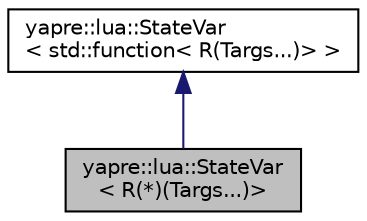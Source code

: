 digraph "yapre::lua::StateVar&lt; R(*)(Targs...)&gt;"
{
 // LATEX_PDF_SIZE
  bgcolor="transparent";
  edge [fontname="Helvetica",fontsize="10",labelfontname="Helvetica",labelfontsize="10"];
  node [fontname="Helvetica",fontsize="10",shape=record];
  Node1 [label="yapre::lua::StateVar\l\< R(*)(Targs...)\>",height=0.2,width=0.4,color="black", fillcolor="grey75", style="filled", fontcolor="black",tooltip=" "];
  Node2 -> Node1 [dir="back",color="midnightblue",fontsize="10",style="solid",fontname="Helvetica"];
  Node2 [label="yapre::lua::StateVar\l\< std::function\< R(Targs...)\> \>",height=0.2,width=0.4,color="black",URL="$structyapre_1_1lua_1_1_state_var_3_01std_1_1function_3_01_r_07_targs_8_8_8_08_4_01_4.html",tooltip=" "];
}

